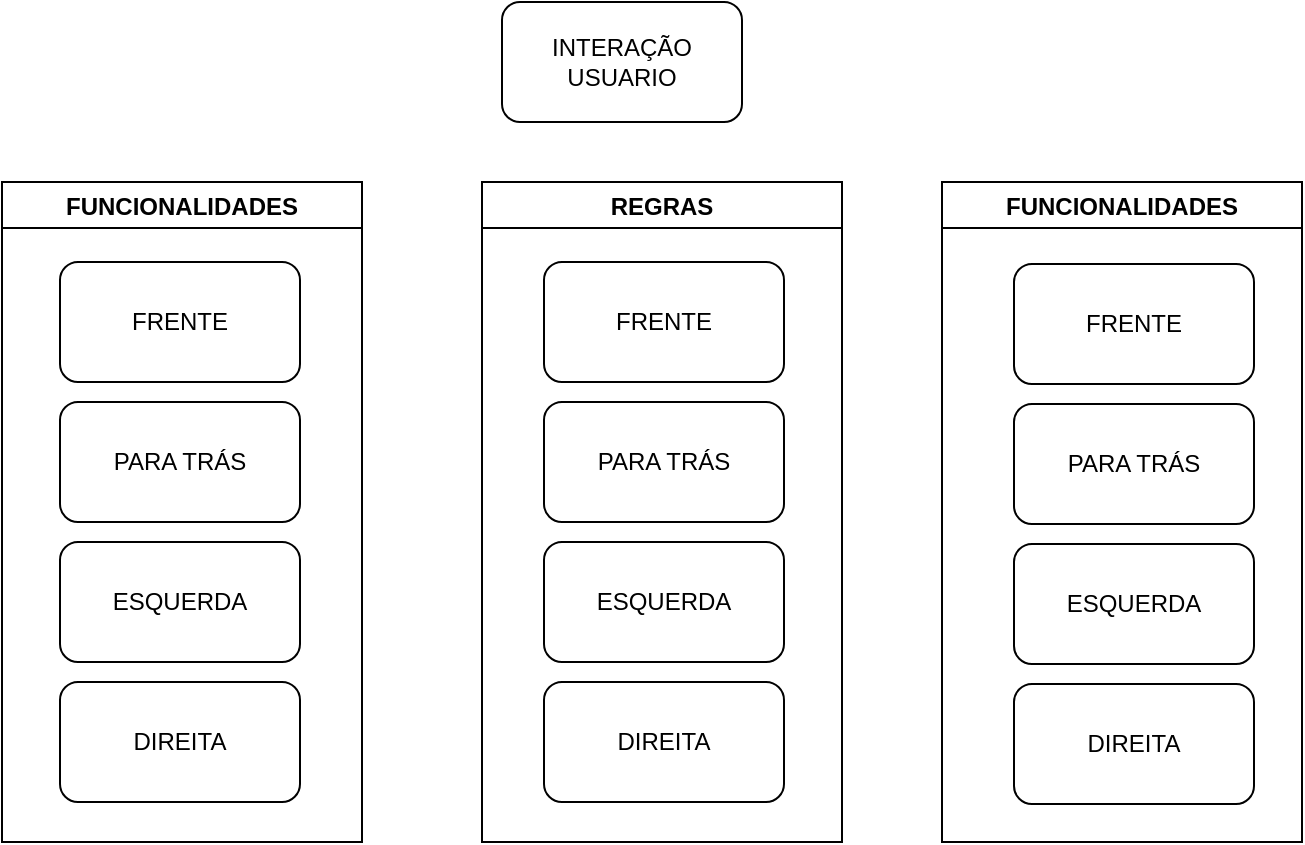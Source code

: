 <mxfile version="20.3.0" type="device"><diagram id="79oGXhrigiTTwdFUPfzW" name="Página-1"><mxGraphModel dx="1278" dy="667" grid="1" gridSize="10" guides="1" tooltips="1" connect="1" arrows="1" fold="1" page="1" pageScale="1" pageWidth="827" pageHeight="1169" math="0" shadow="0"><root><mxCell id="0"/><mxCell id="1" parent="0"/><mxCell id="43DFnWofd4tV675V_iaA-1" value="INTERAÇÃO USUARIO" style="rounded=1;whiteSpace=wrap;html=1;" vertex="1" parent="1"><mxGeometry x="320" y="100" width="120" height="60" as="geometry"/></mxCell><mxCell id="43DFnWofd4tV675V_iaA-6" value="FUNCIONALIDADES" style="swimlane;" vertex="1" parent="1"><mxGeometry x="70" y="190" width="180" height="330" as="geometry"><mxRectangle x="70" y="190" width="160" height="30" as="alternateBounds"/></mxGeometry></mxCell><mxCell id="43DFnWofd4tV675V_iaA-2" value="FRENTE" style="rounded=1;whiteSpace=wrap;html=1;" vertex="1" parent="43DFnWofd4tV675V_iaA-6"><mxGeometry x="29" y="40" width="120" height="60" as="geometry"/></mxCell><mxCell id="43DFnWofd4tV675V_iaA-5" value="DIREITA" style="rounded=1;whiteSpace=wrap;html=1;" vertex="1" parent="43DFnWofd4tV675V_iaA-6"><mxGeometry x="29" y="250" width="120" height="60" as="geometry"/></mxCell><mxCell id="43DFnWofd4tV675V_iaA-4" value="ESQUERDA" style="rounded=1;whiteSpace=wrap;html=1;" vertex="1" parent="43DFnWofd4tV675V_iaA-6"><mxGeometry x="29" y="180" width="120" height="60" as="geometry"/></mxCell><mxCell id="43DFnWofd4tV675V_iaA-3" value="PARA TRÁS" style="rounded=1;whiteSpace=wrap;html=1;" vertex="1" parent="43DFnWofd4tV675V_iaA-6"><mxGeometry x="29" y="110" width="120" height="60" as="geometry"/></mxCell><mxCell id="43DFnWofd4tV675V_iaA-7" value="REGRAS" style="swimlane;" vertex="1" parent="1"><mxGeometry x="310" y="190" width="180" height="330" as="geometry"><mxRectangle x="70" y="190" width="160" height="30" as="alternateBounds"/></mxGeometry></mxCell><mxCell id="43DFnWofd4tV675V_iaA-8" value="FRENTE" style="rounded=1;whiteSpace=wrap;html=1;" vertex="1" parent="43DFnWofd4tV675V_iaA-7"><mxGeometry x="31" y="40" width="120" height="60" as="geometry"/></mxCell><mxCell id="43DFnWofd4tV675V_iaA-9" value="DIREITA" style="rounded=1;whiteSpace=wrap;html=1;" vertex="1" parent="43DFnWofd4tV675V_iaA-7"><mxGeometry x="31" y="250" width="120" height="60" as="geometry"/></mxCell><mxCell id="43DFnWofd4tV675V_iaA-10" value="ESQUERDA" style="rounded=1;whiteSpace=wrap;html=1;" vertex="1" parent="43DFnWofd4tV675V_iaA-7"><mxGeometry x="31" y="180" width="120" height="60" as="geometry"/></mxCell><mxCell id="43DFnWofd4tV675V_iaA-11" value="PARA TRÁS" style="rounded=1;whiteSpace=wrap;html=1;" vertex="1" parent="43DFnWofd4tV675V_iaA-7"><mxGeometry x="31" y="110" width="120" height="60" as="geometry"/></mxCell><mxCell id="43DFnWofd4tV675V_iaA-12" value="FUNCIONALIDADES" style="swimlane;" vertex="1" parent="1"><mxGeometry x="540" y="190" width="180" height="330" as="geometry"><mxRectangle x="70" y="190" width="160" height="30" as="alternateBounds"/></mxGeometry></mxCell><mxCell id="43DFnWofd4tV675V_iaA-13" value="FRENTE" style="rounded=1;whiteSpace=wrap;html=1;" vertex="1" parent="43DFnWofd4tV675V_iaA-12"><mxGeometry x="36" y="41" width="120" height="60" as="geometry"/></mxCell><mxCell id="43DFnWofd4tV675V_iaA-14" value="DIREITA" style="rounded=1;whiteSpace=wrap;html=1;" vertex="1" parent="43DFnWofd4tV675V_iaA-12"><mxGeometry x="36" y="251" width="120" height="60" as="geometry"/></mxCell><mxCell id="43DFnWofd4tV675V_iaA-15" value="ESQUERDA" style="rounded=1;whiteSpace=wrap;html=1;" vertex="1" parent="43DFnWofd4tV675V_iaA-12"><mxGeometry x="36" y="181" width="120" height="60" as="geometry"/></mxCell><mxCell id="43DFnWofd4tV675V_iaA-16" value="PARA TRÁS" style="rounded=1;whiteSpace=wrap;html=1;" vertex="1" parent="43DFnWofd4tV675V_iaA-12"><mxGeometry x="36" y="111" width="120" height="60" as="geometry"/></mxCell></root></mxGraphModel></diagram></mxfile>